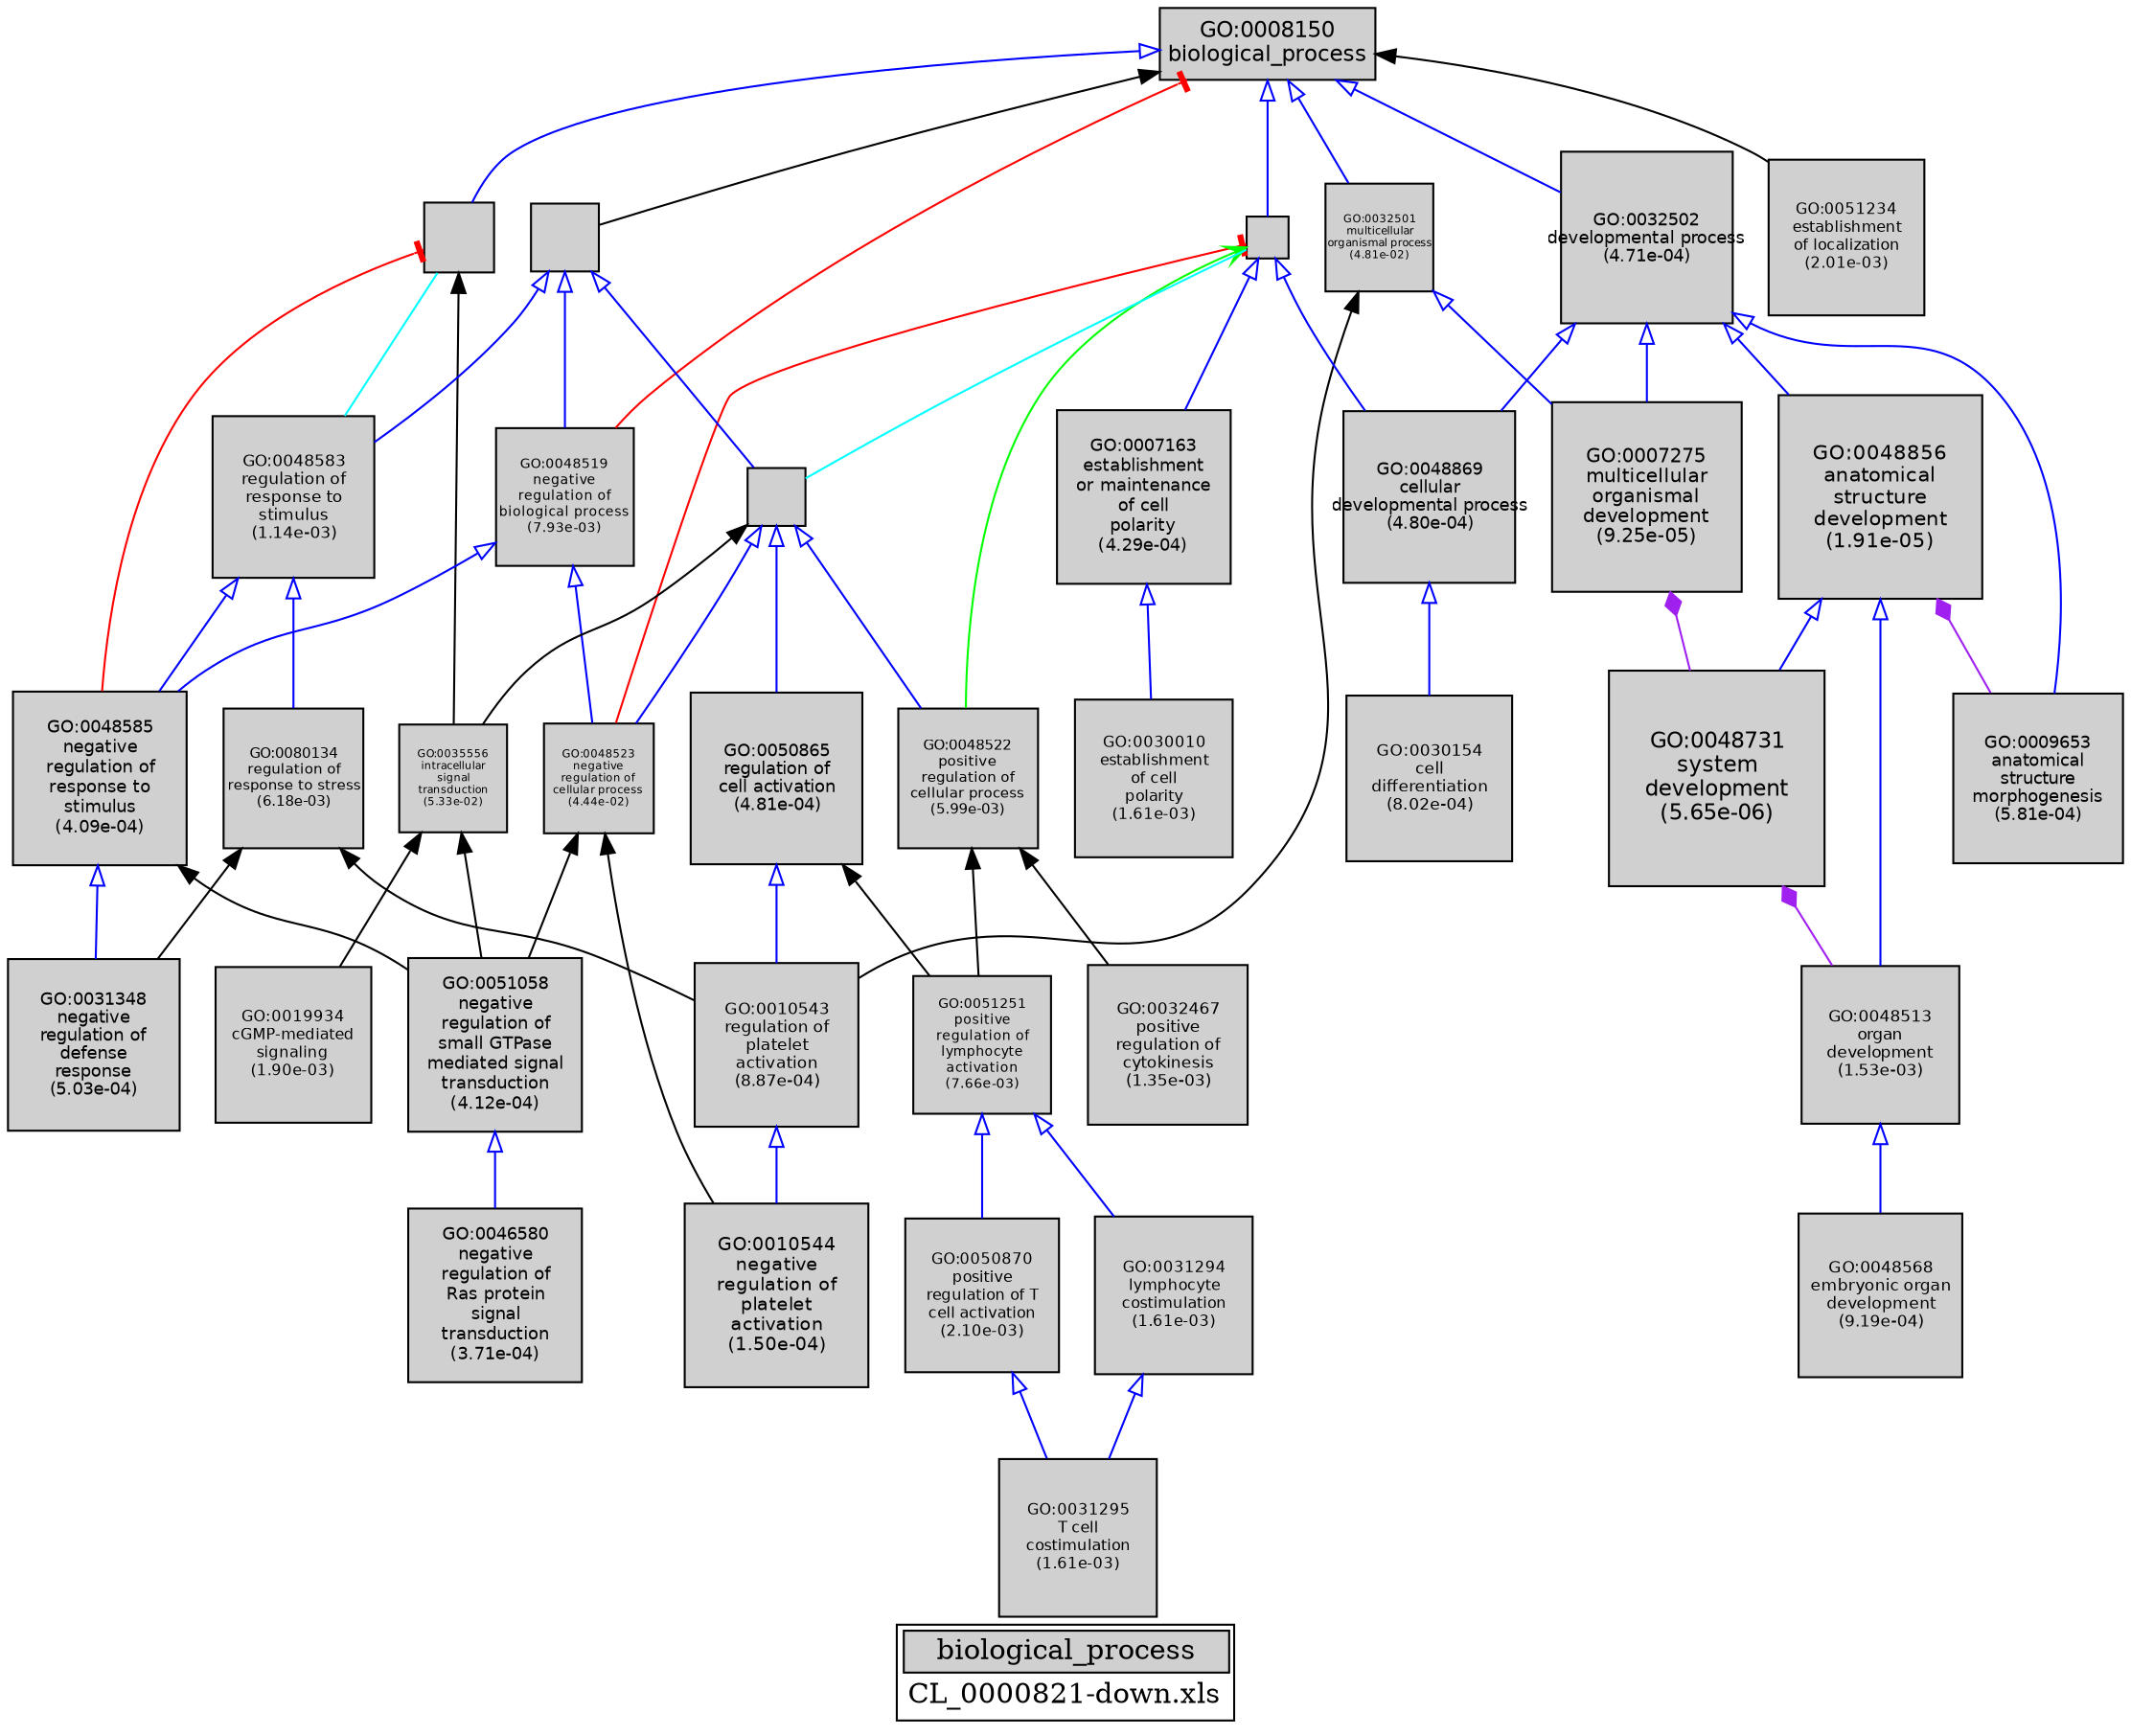 digraph "biological_process" {
graph [ bgcolor = "#FFFFFF", label = <<TABLE COLOR="black" BGCOLOR="white"><TR><TD COLSPAN="2" BGCOLOR="#D0D0D0"><FONT COLOR="black">biological_process</FONT></TD></TR><TR><TD BORDER="0">CL_0000821-down.xls</TD></TR></TABLE>> ];
node [ fontname = "Helvetica" ];

subgraph "nodes" {

node [ style = "filled", fixedsize = "true", width = 1, shape = "box", fontsize = 9, fillcolor = "#D0D0D0", fontcolor = "black", color = "black" ];

"GO:0048583" [ URL = "#GO:0048583", label = <<TABLE BORDER="0"><TR><TD>GO:0048583<BR/>regulation of<BR/>response to<BR/>stimulus<BR/>(1.14e-03)</TD></TR></TABLE>>, width = 1.12498758676, shape = "box", fontsize = 8.0999106247, height = 1.12498758676 ];
"GO:0048523" [ URL = "#GO:0048523", label = <<TABLE BORDER="0"><TR><TD>GO:0048523<BR/>negative<BR/>regulation of<BR/>cellular process<BR/>(4.44e-02)</TD></TR></TABLE>>, width = 0.766443220795, shape = "box", fontsize = 5.51839118972, height = 0.766443220795 ];
"GO:0048585" [ URL = "#GO:0048585", label = <<TABLE BORDER="0"><TR><TD>GO:0048585<BR/>negative<BR/>regulation of<BR/>response to<BR/>stimulus<BR/>(4.09e-04)</TD></TR></TABLE>>, width = 1.20662721545, shape = "box", fontsize = 8.68771595126, height = 1.20662721545 ];
"GO:0048568" [ URL = "#GO:0048568", label = <<TABLE BORDER="0"><TR><TD>GO:0048568<BR/>embryonic organ<BR/>development<BR/>(9.19e-04)</TD></TR></TABLE>>, width = 1.1427885437, shape = "box", fontsize = 8.22807751462, height = 1.1427885437 ];
"GO:0048856" [ URL = "#GO:0048856", label = <<TABLE BORDER="0"><TR><TD>GO:0048856<BR/>anatomical<BR/>structure<BR/>development<BR/>(1.91e-05)</TD></TR></TABLE>>, width = 1.42270521906, shape = "box", fontsize = 10.2434775773, height = 1.42270521906 ];
"GO:0050865" [ URL = "#GO:0050865", label = <<TABLE BORDER="0"><TR><TD>GO:0050865<BR/>regulation of<BR/>cell activation<BR/>(4.81e-04)</TD></TR></TABLE>>, width = 1.19416833671, shape = "box", fontsize = 8.59801202428, height = 1.19416833671 ];
"GO:0046580" [ URL = "#GO:0046580", label = <<TABLE BORDER="0"><TR><TD>GO:0046580<BR/>negative<BR/>regulation of<BR/>Ras protein<BR/>signal<BR/>transduction<BR/>(3.71e-04)</TD></TR></TABLE>>, width = 1.21420371883, shape = "box", fontsize = 8.74226677557, height = 1.21420371883 ];
"GO:0048513" [ URL = "#GO:0048513", label = <<TABLE BORDER="0"><TR><TD>GO:0048513<BR/>organ<BR/>development<BR/>(1.53e-03)</TD></TR></TABLE>>, width = 1.10093197729, shape = "box", fontsize = 7.9267102365, height = 1.10093197729 ];
"GO:0010543" [ URL = "#GO:0010543", label = <<TABLE BORDER="0"><TR><TD>GO:0010543<BR/>regulation of<BR/>platelet<BR/>activation<BR/>(8.87e-04)</TD></TR></TABLE>>, width = 1.1457402655, shape = "box", fontsize = 8.24932991159, height = 1.1457402655 ];
"GO:0010544" [ URL = "#GO:0010544", label = <<TABLE BORDER="0"><TR><TD>GO:0010544<BR/>negative<BR/>regulation of<BR/>platelet<BR/>activation<BR/>(1.50e-04)</TD></TR></TABLE>>, width = 1.28132658105, shape = "box", fontsize = 9.22555138355, height = 1.28132658105 ];
"GO:0051058" [ URL = "#GO:0051058", label = <<TABLE BORDER="0"><TR><TD>GO:0051058<BR/>negative<BR/>regulation of<BR/>small GTPase<BR/>mediated signal<BR/>transduction<BR/>(4.12e-04)</TD></TR></TABLE>>, width = 1.20611866628, shape = "box", fontsize = 8.68405439721, height = 1.20611866628 ];
"GO:0048522" [ URL = "#GO:0048522", label = <<TABLE BORDER="0"><TR><TD>GO:0048522<BR/>positive<BR/>regulation of<BR/>cellular process<BR/>(5.99e-03)</TD></TR></TABLE>>, width = 0.979148061242, shape = "box", fontsize = 7.04986604094, height = 0.979148061242 ];
"GO:0032502" [ URL = "#GO:0032502", label = <<TABLE BORDER="0"><TR><TD>GO:0032502<BR/>developmental process<BR/>(4.71e-04)</TD></TR></TABLE>>, width = 1.19577366529, shape = "box", fontsize = 8.60957039008, height = 1.19577366529 ];
"GO:0032501" [ URL = "#GO:0032501", label = <<TABLE BORDER="0"><TR><TD>GO:0032501<BR/>multicellular<BR/>organismal process<BR/>(4.81e-02)</TD></TR></TABLE>>, width = 0.756737835878, shape = "box", fontsize = 5.44851241832, height = 0.756737835878 ];
"GO:0048869" [ URL = "#GO:0048869", label = <<TABLE BORDER="0"><TR><TD>GO:0048869<BR/>cellular<BR/>developmental process<BR/>(4.80e-04)</TD></TR></TABLE>>, width = 1.1943346609, shape = "box", fontsize = 8.59920955851, height = 1.1943346609 ];
"GO:0051251" [ URL = "#GO:0051251", label = <<TABLE BORDER="0"><TR><TD>GO:0051251<BR/>positive<BR/>regulation of<BR/>lymphocyte<BR/>activation<BR/>(7.66e-03)</TD></TR></TABLE>>, width = 0.955497354671, shape = "box", fontsize = 6.87958095363, height = 0.955497354671 ];
"GO:0050870" [ URL = "#GO:0050870", label = <<TABLE BORDER="0"><TR><TD>GO:0050870<BR/>positive<BR/>regulation of T<BR/>cell activation<BR/>(2.10e-03)</TD></TR></TABLE>>, width = 1.07389537225, shape = "box", fontsize = 7.73204668019, height = 1.07389537225 ];
"GO:0050896" [ URL = "#GO:0050896", label = "", width = 0.482472290808, shape = "box", height = 0.482472290808 ];
"GO:0008150" [ URL = "#GO:0008150", label = <<TABLE BORDER="0"><TR><TD>GO:0008150<BR/>biological_process</TD></TR></TABLE>>, width = 1.5, shape = "box", fontsize = 10.8 ];
"GO:0009987" [ URL = "#GO:0009987", label = "", width = 0.2984569686, shape = "box", height = 0.2984569686 ];
"GO:0007275" [ URL = "#GO:0007275", label = <<TABLE BORDER="0"><TR><TD>GO:0007275<BR/>multicellular<BR/>organismal<BR/>development<BR/>(9.25e-05)</TD></TR></TABLE>>, width = 1.31595634786, shape = "box", fontsize = 9.47488570462, height = 1.31595634786 ];
"GO:0019934" [ URL = "#GO:0019934", label = <<TABLE BORDER="0"><TR><TD>GO:0019934<BR/>cGMP-mediated<BR/>signaling<BR/>(1.90e-03)</TD></TR></TABLE>>, width = 1.08251182255, shape = "box", fontsize = 7.79408512235, height = 1.08251182255 ];
"GO:0050789" [ URL = "#GO:0050789", label = "", width = 0.470901640915, shape = "box", height = 0.470901640915 ];
"GO:0030010" [ URL = "#GO:0030010", label = <<TABLE BORDER="0"><TR><TD>GO:0030010<BR/>establishment<BR/>of cell<BR/>polarity<BR/>(1.61e-03)</TD></TR></TABLE>>, width = 1.0964287741, shape = "box", fontsize = 7.89428717355, height = 1.0964287741 ];
"GO:0048519" [ URL = "#GO:0048519", label = <<TABLE BORDER="0"><TR><TD>GO:0048519<BR/>negative<BR/>regulation of<BR/>biological process<BR/>(7.93e-03)</TD></TR></TABLE>>, width = 0.95215844718, shape = "box", fontsize = 6.8555408197, height = 0.95215844718 ];
"GO:0031348" [ URL = "#GO:0031348", label = <<TABLE BORDER="0"><TR><TD>GO:0031348<BR/>negative<BR/>regulation of<BR/>defense<BR/>response<BR/>(5.03e-04)</TD></TR></TABLE>>, width = 1.19070809913, shape = "box", fontsize = 8.57309831371, height = 1.19070809913 ];
"GO:0051234" [ URL = "#GO:0051234", label = <<TABLE BORDER="0"><TR><TD>GO:0051234<BR/>establishment<BR/>of localization<BR/>(2.01e-03)</TD></TR></TABLE>>, width = 1.07760358839, shape = "box", fontsize = 7.7587458364, height = 1.07760358839 ];
"GO:0080134" [ URL = "#GO:0080134", label = <<TABLE BORDER="0"><TR><TD>GO:0080134<BR/>regulation of<BR/>response to stress<BR/>(6.18e-03)</TD></TR></TABLE>>, width = 0.976150406306, shape = "box", fontsize = 7.02828292541, height = 0.976150406306 ];
"GO:0009653" [ URL = "#GO:0009653", label = <<TABLE BORDER="0"><TR><TD>GO:0009653<BR/>anatomical<BR/>structure<BR/>morphogenesis<BR/>(5.81e-04)</TD></TR></TABLE>>, width = 1.17937426648, shape = "box", fontsize = 8.49149471868, height = 1.17937426648 ];
"GO:0048731" [ URL = "#GO:0048731", label = <<TABLE BORDER="0"><TR><TD>GO:0048731<BR/>system<BR/>development<BR/>(5.65e-06)</TD></TR></TABLE>>, width = 1.5, shape = "box", fontsize = 10.8, height = 1.5 ];
"GO:0032467" [ URL = "#GO:0032467", label = <<TABLE BORDER="0"><TR><TD>GO:0032467<BR/>positive<BR/>regulation of<BR/>cytokinesis<BR/>(1.35e-03)</TD></TR></TABLE>>, width = 1.11147552577, shape = "box", fontsize = 8.00262378552, height = 1.11147552577 ];
"GO:0031294" [ URL = "#GO:0031294", label = <<TABLE BORDER="0"><TR><TD>GO:0031294<BR/>lymphocyte<BR/>costimulation<BR/>(1.61e-03)</TD></TR></TABLE>>, width = 1.09644424444, shape = "box", fontsize = 7.89439855998, height = 1.09644424444 ];
"GO:0030154" [ URL = "#GO:0030154", label = <<TABLE BORDER="0"><TR><TD>GO:0030154<BR/>cell<BR/>differentiation<BR/>(8.02e-04)</TD></TR></TABLE>>, width = 1.15387255081, shape = "box", fontsize = 8.30788236584, height = 1.15387255081 ];
"GO:0035556" [ URL = "#GO:0035556", label = <<TABLE BORDER="0"><TR><TD>GO:0035556<BR/>intracellular<BR/>signal<BR/>transduction<BR/>(5.33e-02)</TD></TR></TABLE>>, width = 0.743935684885, shape = "box", fontsize = 5.35633693117, height = 0.743935684885 ];
"GO:0007163" [ URL = "#GO:0007163", label = <<TABLE BORDER="0"><TR><TD>GO:0007163<BR/>establishment<BR/>or maintenance<BR/>of cell<BR/>polarity<BR/>(4.29e-04)</TD></TR></TABLE>>, width = 1.20310318282, shape = "box", fontsize = 8.66234291632, height = 1.20310318282 ];
"GO:0031295" [ URL = "#GO:0031295", label = <<TABLE BORDER="0"><TR><TD>GO:0031295<BR/>T cell<BR/>costimulation<BR/>(1.61e-03)</TD></TR></TABLE>>, width = 1.09644424444, shape = "box", fontsize = 7.89439855998, height = 1.09644424444 ];
"GO:0050794" [ URL = "#GO:0050794", label = "", width = 0.399329858925, shape = "box", height = 0.399329858925 ];
}
subgraph "edges" {


edge [ dir = "back", weight = 1 ];
subgraph "regulates" {


edge [ color = "cyan", arrowtail = "none" ];
subgraph "positive" {


edge [ color = "green", arrowtail = "vee" ];
"GO:0009987" -> "GO:0048522";
}
subgraph "negative" {


edge [ color = "red", arrowtail = "tee" ];
"GO:0008150" -> "GO:0048519";
"GO:0050896" -> "GO:0048585";
"GO:0009987" -> "GO:0048523";
}
"GO:0050896" -> "GO:0048583";
"GO:0009987" -> "GO:0050794";
}
subgraph "part_of" {


edge [ color = "purple", arrowtail = "diamond", weight = 2.5 ];
"GO:0048856" -> "GO:0009653";
"GO:0007275" -> "GO:0048731";
"GO:0048731" -> "GO:0048513";
}
subgraph "is_a" {


edge [ color = "blue", arrowtail = "empty", weight = 5.0 ];
"GO:0048583" -> "GO:0048585";
"GO:0048583" -> "GO:0080134";
"GO:0051251" -> "GO:0050870";
"GO:0008150" -> "GO:0050896";
"GO:0032502" -> "GO:0048869";
"GO:0048869" -> "GO:0030154";
"GO:0010543" -> "GO:0010544";
"GO:0009987" -> "GO:0007163";
"GO:0032501" -> "GO:0007275";
"GO:0032502" -> "GO:0009653";
"GO:0009987" -> "GO:0048869";
"GO:0048856" -> "GO:0048513";
"GO:0048513" -> "GO:0048568";
"GO:0008150" -> "GO:0032501";
"GO:0050789" -> "GO:0048583";
"GO:0008150" -> "GO:0032502";
"GO:0048856" -> "GO:0048731";
"GO:0007163" -> "GO:0030010";
"GO:0008150" -> "GO:0009987";
"GO:0050870" -> "GO:0031295";
"GO:0050794" -> "GO:0048522";
"GO:0048585" -> "GO:0031348";
"GO:0050794" -> "GO:0050865";
"GO:0051251" -> "GO:0031294";
"GO:0050794" -> "GO:0048523";
"GO:0050789" -> "GO:0050794";
"GO:0031294" -> "GO:0031295";
"GO:0051058" -> "GO:0046580";
"GO:0048519" -> "GO:0048585";
"GO:0032502" -> "GO:0007275";
"GO:0032502" -> "GO:0048856";
"GO:0050789" -> "GO:0048519";
"GO:0048519" -> "GO:0048523";
"GO:0050865" -> "GO:0010543";
}
"GO:0048523" -> "GO:0010544";
"GO:0008150" -> "GO:0051234";
"GO:0008150" -> "GO:0050789";
"GO:0035556" -> "GO:0019934";
"GO:0080134" -> "GO:0031348";
"GO:0048585" -> "GO:0051058";
"GO:0050865" -> "GO:0051251";
"GO:0048522" -> "GO:0051251";
"GO:0050794" -> "GO:0035556";
"GO:0048523" -> "GO:0051058";
"GO:0032501" -> "GO:0010543";
"GO:0048522" -> "GO:0032467";
"GO:0035556" -> "GO:0051058";
"GO:0080134" -> "GO:0010543";
"GO:0050896" -> "GO:0035556";
}
}
